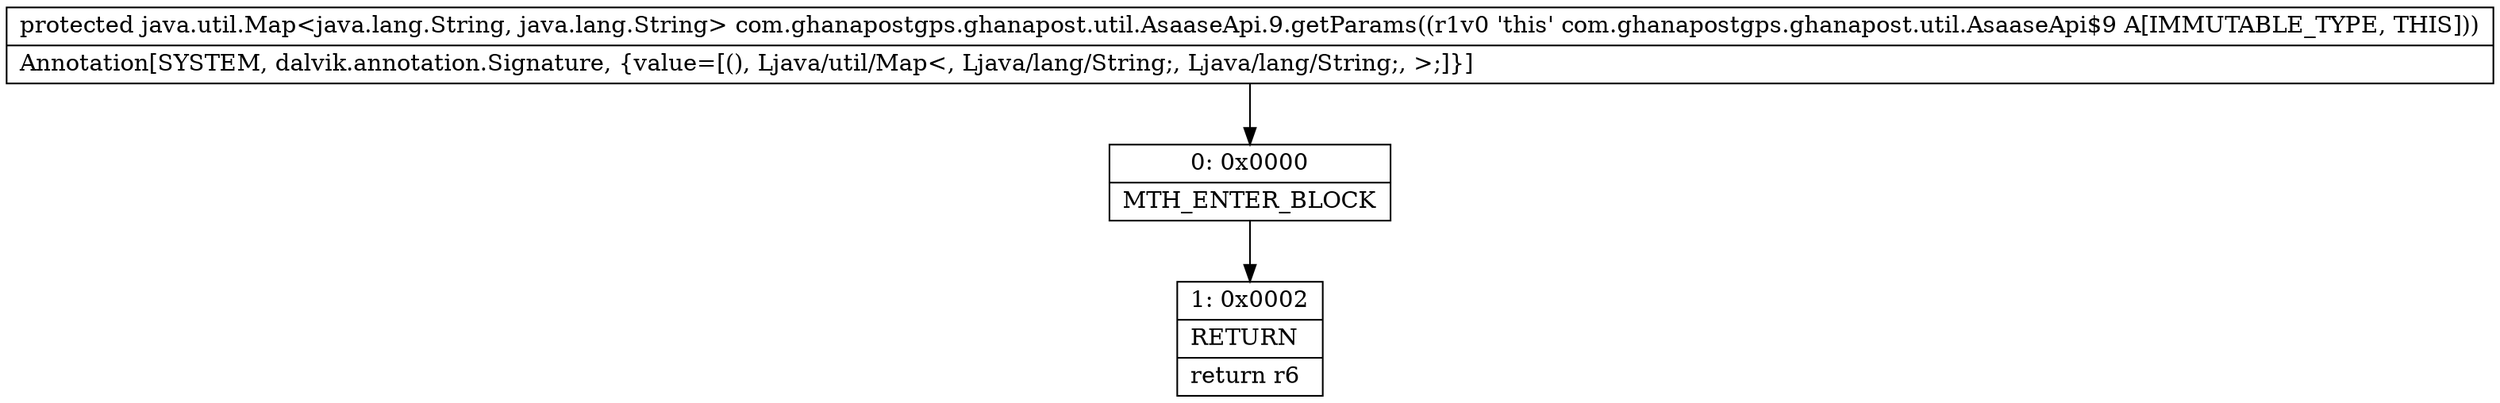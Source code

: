 digraph "CFG forcom.ghanapostgps.ghanapost.util.AsaaseApi.9.getParams()Ljava\/util\/Map;" {
Node_0 [shape=record,label="{0\:\ 0x0000|MTH_ENTER_BLOCK\l}"];
Node_1 [shape=record,label="{1\:\ 0x0002|RETURN\l|return r6\l}"];
MethodNode[shape=record,label="{protected java.util.Map\<java.lang.String, java.lang.String\> com.ghanapostgps.ghanapost.util.AsaaseApi.9.getParams((r1v0 'this' com.ghanapostgps.ghanapost.util.AsaaseApi$9 A[IMMUTABLE_TYPE, THIS]))  | Annotation[SYSTEM, dalvik.annotation.Signature, \{value=[(), Ljava\/util\/Map\<, Ljava\/lang\/String;, Ljava\/lang\/String;, \>;]\}]\l}"];
MethodNode -> Node_0;
Node_0 -> Node_1;
}

